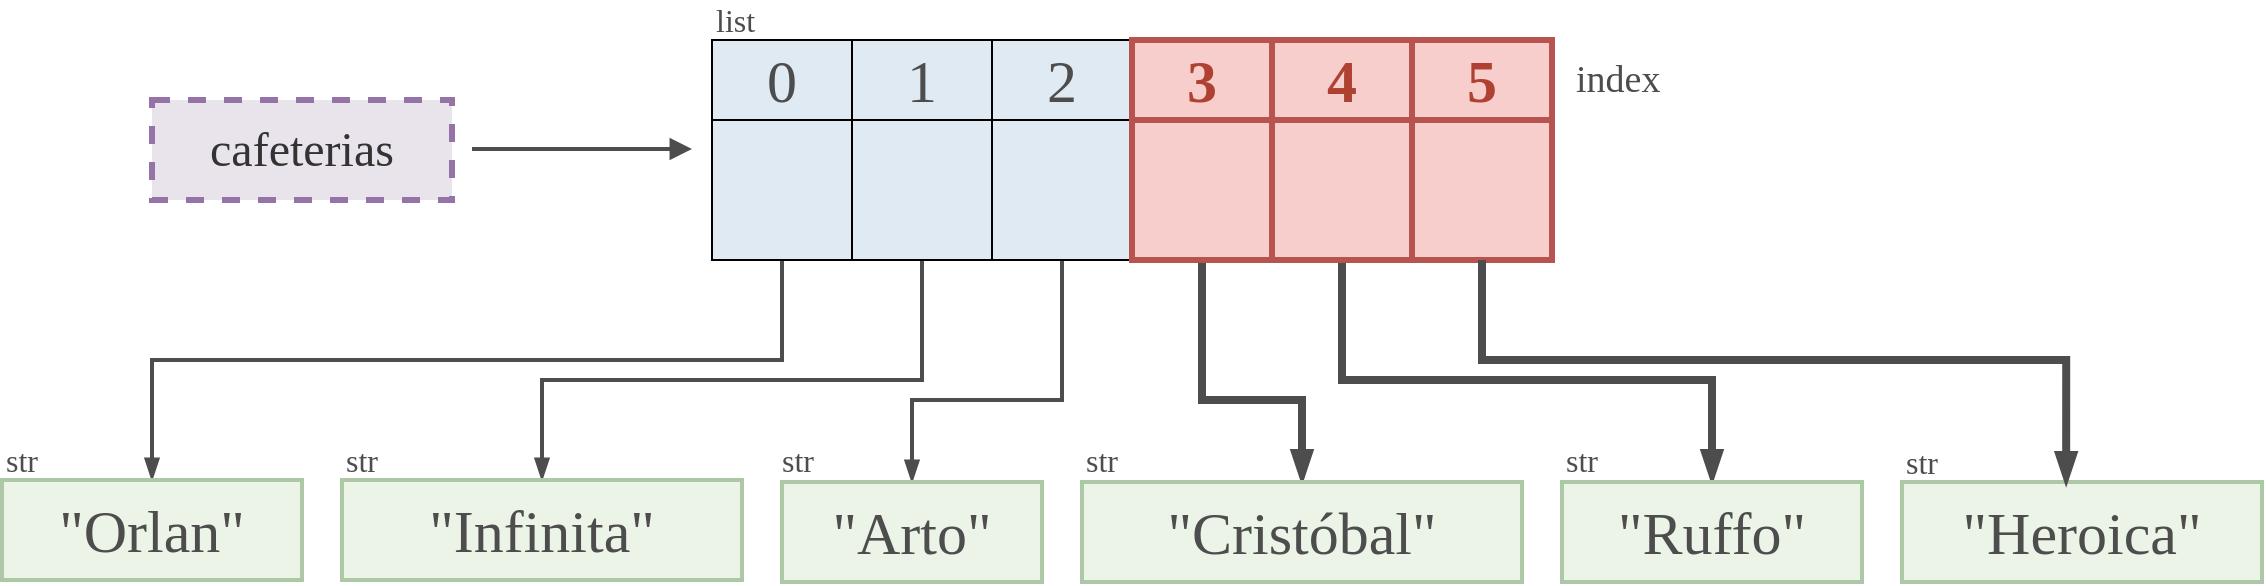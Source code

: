 <mxfile version="27.0.2">
  <diagram id="CZdY7CtGrKhzmkFzMvzD" name="Page-1">
    <mxGraphModel dx="1412" dy="827" grid="1" gridSize="10" guides="1" tooltips="1" connect="1" arrows="1" fold="1" page="1" pageScale="1" pageWidth="850" pageHeight="1100" math="0" shadow="0">
      <root>
        <mxCell id="0" />
        <mxCell id="1" parent="0" />
        <mxCell id="pJ4A8e3GL2X-8J95vMgA-1" style="edgeStyle=orthogonalEdgeStyle;rounded=0;orthogonalLoop=1;jettySize=auto;html=1;exitX=0.5;exitY=1;exitDx=0;exitDy=0;entryX=0.5;entryY=0;entryDx=0;entryDy=0;strokeWidth=2;strokeColor=#4D4D4D;endArrow=blockThin;endFill=1;" edge="1" parent="1" source="pJ4A8e3GL2X-8J95vMgA-2" target="pJ4A8e3GL2X-8J95vMgA-9">
          <mxGeometry relative="1" as="geometry">
            <Array as="points">
              <mxPoint x="600" y="470" />
              <mxPoint x="285" y="470" />
            </Array>
          </mxGeometry>
        </mxCell>
        <mxCell id="pJ4A8e3GL2X-8J95vMgA-2" value="" style="rounded=0;whiteSpace=wrap;html=1;strokeWidth=1;fillColor=#DFEAF2;" vertex="1" parent="1">
          <mxGeometry x="565" y="350" width="70" height="70" as="geometry" />
        </mxCell>
        <mxCell id="pJ4A8e3GL2X-8J95vMgA-3" style="edgeStyle=orthogonalEdgeStyle;rounded=0;orthogonalLoop=1;jettySize=auto;html=1;exitX=0.5;exitY=1;exitDx=0;exitDy=0;entryX=0.5;entryY=0;entryDx=0;entryDy=0;strokeWidth=2;strokeColor=#4D4D4D;endArrow=blockThin;endFill=1;" edge="1" parent="1" source="pJ4A8e3GL2X-8J95vMgA-29" target="pJ4A8e3GL2X-8J95vMgA-10">
          <mxGeometry relative="1" as="geometry">
            <Array as="points">
              <mxPoint x="670" y="480" />
              <mxPoint x="480" y="480" />
            </Array>
          </mxGeometry>
        </mxCell>
        <mxCell id="pJ4A8e3GL2X-8J95vMgA-4" style="edgeStyle=orthogonalEdgeStyle;rounded=0;orthogonalLoop=1;jettySize=auto;html=1;exitX=0.5;exitY=1;exitDx=0;exitDy=0;strokeWidth=2;strokeColor=#4D4D4D;endArrow=blockThin;endFill=1;" edge="1" parent="1" source="pJ4A8e3GL2X-8J95vMgA-30" target="pJ4A8e3GL2X-8J95vMgA-11">
          <mxGeometry relative="1" as="geometry">
            <Array as="points">
              <mxPoint x="740" y="490" />
              <mxPoint x="665" y="490" />
            </Array>
          </mxGeometry>
        </mxCell>
        <mxCell id="pJ4A8e3GL2X-8J95vMgA-5" style="edgeStyle=orthogonalEdgeStyle;rounded=0;orthogonalLoop=1;jettySize=auto;html=1;exitX=0.5;exitY=1;exitDx=0;exitDy=0;entryX=0.5;entryY=0;entryDx=0;entryDy=0;strokeWidth=4;strokeColor=#4D4D4D;endArrow=blockThin;endFill=1;" edge="1" parent="1" source="pJ4A8e3GL2X-8J95vMgA-31" target="pJ4A8e3GL2X-8J95vMgA-12">
          <mxGeometry relative="1" as="geometry">
            <Array as="points">
              <mxPoint x="810" y="490" />
              <mxPoint x="860" y="490" />
            </Array>
          </mxGeometry>
        </mxCell>
        <mxCell id="pJ4A8e3GL2X-8J95vMgA-6" style="edgeStyle=orthogonalEdgeStyle;rounded=0;orthogonalLoop=1;jettySize=auto;html=1;exitX=0.5;exitY=1;exitDx=0;exitDy=0;strokeWidth=4;strokeColor=#4D4D4D;endArrow=blockThin;endFill=1;" edge="1" parent="1" source="pJ4A8e3GL2X-8J95vMgA-7" target="pJ4A8e3GL2X-8J95vMgA-13">
          <mxGeometry relative="1" as="geometry">
            <Array as="points">
              <mxPoint x="880" y="480" />
              <mxPoint x="1065" y="480" />
            </Array>
          </mxGeometry>
        </mxCell>
        <mxCell id="pJ4A8e3GL2X-8J95vMgA-7" value="" style="rounded=0;whiteSpace=wrap;html=1;strokeWidth=3;fillColor=#f8cecc;strokeColor=#b85450;" vertex="1" parent="1">
          <mxGeometry x="845" y="350" width="70" height="70" as="geometry" />
        </mxCell>
        <mxCell id="pJ4A8e3GL2X-8J95vMgA-8" value="" style="rounded=0;whiteSpace=wrap;html=1;strokeWidth=3;fillColor=#f8cecc;strokeColor=#b85450;" vertex="1" parent="1">
          <mxGeometry x="915" y="350" width="70" height="70" as="geometry" />
        </mxCell>
        <mxCell id="pJ4A8e3GL2X-8J95vMgA-9" value="&lt;font style=&quot;font-size: 30px; color: rgb(77, 77, 77);&quot; face=&quot;Cascadia Code&quot;&gt;&quot;Orlan&quot;&lt;/font&gt;" style="text;html=1;align=center;verticalAlign=middle;whiteSpace=wrap;rounded=0;fillColor=#ECF3E7;strokeColor=#ADC8A4;strokeWidth=2;" vertex="1" parent="1">
          <mxGeometry x="210" y="530" width="150" height="50" as="geometry" />
        </mxCell>
        <mxCell id="pJ4A8e3GL2X-8J95vMgA-10" value="&lt;span style=&quot;font-family: &amp;quot;Cascadia Code&amp;quot;; font-size: 30px;&quot;&gt;&lt;font style=&quot;color: rgb(77, 77, 77);&quot;&gt;&quot;Infinita&quot;&lt;/font&gt;&lt;/span&gt;" style="text;html=1;align=center;verticalAlign=middle;whiteSpace=wrap;rounded=0;fillColor=#ECF3E7;strokeColor=#ADC8A4;strokeWidth=2;container=0;" vertex="1" parent="1">
          <mxGeometry x="380" y="530" width="200" height="50" as="geometry" />
        </mxCell>
        <mxCell id="pJ4A8e3GL2X-8J95vMgA-11" value="&lt;span style=&quot;font-family: &amp;quot;Cascadia Code&amp;quot;; font-size: 30px;&quot;&gt;&lt;font style=&quot;color: rgb(77, 77, 77);&quot;&gt;&quot;Arto&quot;&lt;/font&gt;&lt;/span&gt;" style="text;html=1;align=center;verticalAlign=middle;whiteSpace=wrap;rounded=0;fillColor=#ECF3E7;strokeColor=#ADC8A4;strokeWidth=2;container=0;" vertex="1" parent="1">
          <mxGeometry x="600" y="531" width="130" height="50" as="geometry" />
        </mxCell>
        <mxCell id="pJ4A8e3GL2X-8J95vMgA-12" value="&lt;span style=&quot;font-family: &amp;quot;Cascadia Code&amp;quot;; font-size: 30px;&quot;&gt;&lt;font style=&quot;color: rgb(77, 77, 77);&quot;&gt;&quot;Cristóbal&quot;&lt;/font&gt;&lt;/span&gt;" style="text;html=1;align=center;verticalAlign=middle;whiteSpace=wrap;rounded=0;fillColor=#ECF3E7;strokeColor=#ADC8A4;strokeWidth=2;" vertex="1" parent="1">
          <mxGeometry x="750" y="531" width="220" height="50" as="geometry" />
        </mxCell>
        <mxCell id="pJ4A8e3GL2X-8J95vMgA-13" value="&lt;span style=&quot;font-family: &amp;quot;Cascadia Code&amp;quot;; font-size: 30px;&quot;&gt;&lt;font style=&quot;color: rgb(77, 77, 77);&quot;&gt;&quot;Ruffo&quot;&lt;/font&gt;&lt;/span&gt;" style="text;html=1;align=center;verticalAlign=middle;whiteSpace=wrap;rounded=0;fillColor=#ECF3E7;strokeColor=#ADC8A4;strokeWidth=2;container=0;" vertex="1" parent="1">
          <mxGeometry x="990" y="531" width="150" height="50" as="geometry" />
        </mxCell>
        <mxCell id="pJ4A8e3GL2X-8J95vMgA-14" value="&lt;span style=&quot;font-family: &amp;quot;Cascadia Code&amp;quot;; font-size: 30px;&quot;&gt;&lt;font style=&quot;color: rgb(77, 77, 77);&quot;&gt;&quot;Heroica&quot;&lt;/font&gt;&lt;/span&gt;" style="text;html=1;align=center;verticalAlign=middle;whiteSpace=wrap;rounded=0;fillColor=#ECF3E7;strokeColor=#ADC8A4;strokeWidth=2;container=0;" vertex="1" parent="1">
          <mxGeometry x="1160" y="531" width="180" height="50" as="geometry" />
        </mxCell>
        <mxCell id="pJ4A8e3GL2X-8J95vMgA-15" style="edgeStyle=orthogonalEdgeStyle;rounded=0;orthogonalLoop=1;jettySize=auto;html=1;exitX=0.5;exitY=1;exitDx=0;exitDy=0;entryX=0.456;entryY=0.02;entryDx=0;entryDy=0;entryPerimeter=0;strokeWidth=4;strokeColor=#4D4D4D;endArrow=blockThin;endFill=1;" edge="1" parent="1" source="pJ4A8e3GL2X-8J95vMgA-8" target="pJ4A8e3GL2X-8J95vMgA-14">
          <mxGeometry relative="1" as="geometry">
            <Array as="points">
              <mxPoint x="950" y="470" />
              <mxPoint x="1242" y="470" />
            </Array>
          </mxGeometry>
        </mxCell>
        <mxCell id="pJ4A8e3GL2X-8J95vMgA-16" value="str" style="text;html=1;align=left;verticalAlign=middle;whiteSpace=wrap;rounded=0;fontSize=16;fontFamily=Cascadia Code;fontColor=#4D4D4D;" vertex="1" parent="1">
          <mxGeometry x="210" y="510" width="35" height="20" as="geometry" />
        </mxCell>
        <mxCell id="pJ4A8e3GL2X-8J95vMgA-17" value="str" style="text;html=1;align=left;verticalAlign=middle;whiteSpace=wrap;rounded=0;fontSize=16;fontFamily=Cascadia Code;fontColor=#4D4D4D;" vertex="1" parent="1">
          <mxGeometry x="380" y="510" width="35" height="20" as="geometry" />
        </mxCell>
        <mxCell id="pJ4A8e3GL2X-8J95vMgA-18" value="str" style="text;html=1;align=left;verticalAlign=middle;whiteSpace=wrap;rounded=0;fontSize=16;fontFamily=Cascadia Code;fontColor=#4D4D4D;" vertex="1" parent="1">
          <mxGeometry x="597.5" y="510" width="35" height="20" as="geometry" />
        </mxCell>
        <mxCell id="pJ4A8e3GL2X-8J95vMgA-19" value="str" style="text;html=1;align=left;verticalAlign=middle;whiteSpace=wrap;rounded=0;fontSize=16;fontFamily=Cascadia Code;fontColor=#4D4D4D;" vertex="1" parent="1">
          <mxGeometry x="750" y="510" width="35" height="20" as="geometry" />
        </mxCell>
        <mxCell id="pJ4A8e3GL2X-8J95vMgA-20" value="str" style="text;html=1;align=left;verticalAlign=middle;whiteSpace=wrap;rounded=0;fontSize=16;fontFamily=Cascadia Code;fontColor=#4D4D4D;" vertex="1" parent="1">
          <mxGeometry x="990" y="510" width="35" height="20" as="geometry" />
        </mxCell>
        <mxCell id="pJ4A8e3GL2X-8J95vMgA-21" value="str" style="text;html=1;align=left;verticalAlign=middle;whiteSpace=wrap;rounded=0;fontSize=16;fontFamily=Cascadia Code;fontColor=#4D4D4D;" vertex="1" parent="1">
          <mxGeometry x="1160" y="511" width="35" height="20" as="geometry" />
        </mxCell>
        <mxCell id="pJ4A8e3GL2X-8J95vMgA-22" value="&lt;font face=&quot;Cascadia Code&quot; style=&quot;font-size: 30px; color: rgb(77, 77, 77);&quot;&gt;0&lt;/font&gt;" style="rounded=0;whiteSpace=wrap;html=1;strokeWidth=1;fillColor=#DFEAF2;" vertex="1" parent="1">
          <mxGeometry x="565" y="310" width="70" height="40" as="geometry" />
        </mxCell>
        <mxCell id="pJ4A8e3GL2X-8J95vMgA-23" value="&lt;font face=&quot;Cascadia Code&quot; style=&quot;font-size: 30px;&quot;&gt;4&lt;/font&gt;" style="rounded=0;whiteSpace=wrap;html=1;strokeWidth=3;fillColor=#f8cecc;strokeColor=#b85450;fontColor=#AE4132;fontStyle=1" vertex="1" parent="1">
          <mxGeometry x="845" y="310" width="70" height="40" as="geometry" />
        </mxCell>
        <mxCell id="pJ4A8e3GL2X-8J95vMgA-24" value="&lt;font face=&quot;Cascadia Code&quot; style=&quot;font-size: 30px;&quot;&gt;5&lt;/font&gt;" style="rounded=0;whiteSpace=wrap;html=1;strokeWidth=3;fillColor=#f8cecc;strokeColor=#b85450;fontColor=#AE4132;fontStyle=1" vertex="1" parent="1">
          <mxGeometry x="915" y="310" width="70" height="40" as="geometry" />
        </mxCell>
        <mxCell id="pJ4A8e3GL2X-8J95vMgA-25" value="list" style="text;html=1;align=left;verticalAlign=middle;whiteSpace=wrap;rounded=0;fontSize=16;fontFamily=Cascadia Code;fontColor=#4D4D4D;container=0;" vertex="1" parent="1">
          <mxGeometry x="565" y="290" width="35" height="20" as="geometry" />
        </mxCell>
        <mxCell id="pJ4A8e3GL2X-8J95vMgA-26" value="&lt;font style=&quot;font-size: 19px;&quot;&gt;index&lt;/font&gt;" style="text;html=1;align=left;verticalAlign=middle;whiteSpace=wrap;rounded=0;fontSize=16;fontFamily=Cascadia Code;fontColor=#4D4D4D;container=0;" vertex="1" parent="1">
          <mxGeometry x="995" y="320" width="50" height="20" as="geometry" />
        </mxCell>
        <mxCell id="pJ4A8e3GL2X-8J95vMgA-27" value="&lt;font style=&quot;font-size: 24px; color: rgb(51, 51, 51);&quot;&gt;cafeterias&lt;/font&gt;" style="rounded=0;whiteSpace=wrap;html=1;fontFamily=Cascadia Code;fontSource=https%3A%2F%2Ffonts.googleapis.com%2Fcss%3Ffamily%3DCascadia%2BCode;strokeColor=#9673a6;strokeWidth=3;fillColor=#E9E3EC;dashed=1;" vertex="1" parent="1">
          <mxGeometry x="285" y="340" width="150" height="50" as="geometry" />
        </mxCell>
        <mxCell id="pJ4A8e3GL2X-8J95vMgA-28" style="edgeStyle=orthogonalEdgeStyle;rounded=0;orthogonalLoop=1;jettySize=auto;html=1;strokeWidth=2;endArrow=block;endFill=1;strokeColor=#4D4D4D;" edge="1" parent="1">
          <mxGeometry relative="1" as="geometry">
            <mxPoint x="555" y="364.5" as="targetPoint" />
            <mxPoint x="445" y="364.5" as="sourcePoint" />
          </mxGeometry>
        </mxCell>
        <mxCell id="pJ4A8e3GL2X-8J95vMgA-29" value="" style="rounded=0;whiteSpace=wrap;html=1;strokeWidth=1;fillColor=#DFEAF2;strokeColor=#000000;" vertex="1" parent="1">
          <mxGeometry x="635" y="350" width="70" height="70" as="geometry" />
        </mxCell>
        <mxCell id="pJ4A8e3GL2X-8J95vMgA-30" value="" style="rounded=0;whiteSpace=wrap;html=1;strokeWidth=1;fillColor=#DFEAF2;strokeColor=#000000;" vertex="1" parent="1">
          <mxGeometry x="705" y="350" width="70" height="70" as="geometry" />
        </mxCell>
        <mxCell id="pJ4A8e3GL2X-8J95vMgA-31" value="" style="rounded=0;whiteSpace=wrap;html=1;strokeWidth=3;fillColor=#f8cecc;strokeColor=#b85450;" vertex="1" parent="1">
          <mxGeometry x="775" y="350" width="70" height="70" as="geometry" />
        </mxCell>
        <mxCell id="pJ4A8e3GL2X-8J95vMgA-32" value="&lt;font face=&quot;Cascadia Code&quot; style=&quot;font-size: 30px;&quot;&gt;1&lt;/font&gt;" style="rounded=0;whiteSpace=wrap;html=1;strokeWidth=1;fillColor=#DFEAF2;strokeColor=#000000;fontStyle=0;fontColor=#4D4D4D;" vertex="1" parent="1">
          <mxGeometry x="635" y="310" width="70" height="40" as="geometry" />
        </mxCell>
        <mxCell id="pJ4A8e3GL2X-8J95vMgA-33" value="&lt;font face=&quot;Cascadia Code&quot; style=&quot;font-size: 30px;&quot;&gt;2&lt;/font&gt;" style="rounded=0;whiteSpace=wrap;html=1;strokeWidth=1;fillColor=#DFEAF2;strokeColor=#000000;fontStyle=0;fontColor=#4D4D4D;" vertex="1" parent="1">
          <mxGeometry x="705" y="310" width="70" height="40" as="geometry" />
        </mxCell>
        <mxCell id="pJ4A8e3GL2X-8J95vMgA-34" value="&lt;font style=&quot;font-size: 30px;&quot; face=&quot;Cascadia Code&quot;&gt;3&lt;/font&gt;" style="rounded=0;whiteSpace=wrap;html=1;strokeWidth=3;fillColor=#f8cecc;strokeColor=#b85450;fontStyle=1;fontColor=#AE4132;" vertex="1" parent="1">
          <mxGeometry x="775" y="310" width="70" height="40" as="geometry" />
        </mxCell>
      </root>
    </mxGraphModel>
  </diagram>
</mxfile>
